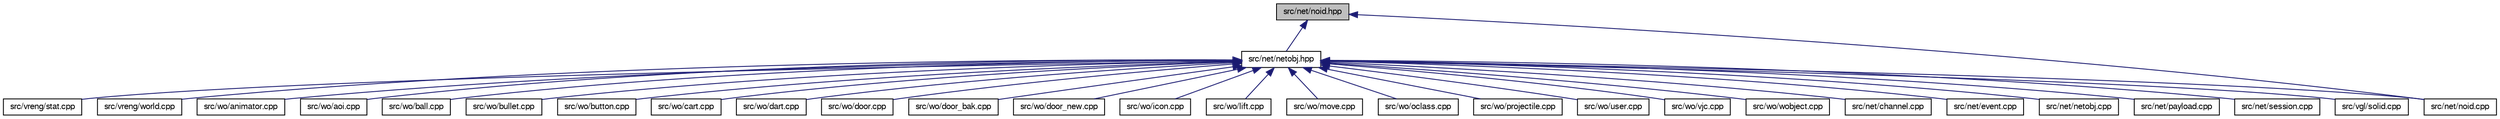 digraph "src/net/noid.hpp"
{
 // LATEX_PDF_SIZE
  bgcolor="transparent";
  edge [fontname="FreeSans",fontsize="10",labelfontname="FreeSans",labelfontsize="10"];
  node [fontname="FreeSans",fontsize="10",shape=record];
  Node1 [label="src/net/noid.hpp",height=0.2,width=0.4,color="black", fillcolor="grey75", style="filled", fontcolor="black",tooltip=" "];
  Node1 -> Node2 [dir="back",color="midnightblue",fontsize="10",style="solid",fontname="FreeSans"];
  Node2 [label="src/net/netobj.hpp",height=0.2,width=0.4,color="black",URL="$a00884.html",tooltip=" "];
  Node2 -> Node3 [dir="back",color="midnightblue",fontsize="10",style="solid",fontname="FreeSans"];
  Node3 [label="src/vreng/stat.cpp",height=0.2,width=0.4,color="black",URL="$a00104.html",tooltip=" "];
  Node2 -> Node4 [dir="back",color="midnightblue",fontsize="10",style="solid",fontname="FreeSans"];
  Node4 [label="src/vreng/world.cpp",height=0.2,width=0.4,color="black",URL="$a00146.html",tooltip=" "];
  Node2 -> Node5 [dir="back",color="midnightblue",fontsize="10",style="solid",fontname="FreeSans"];
  Node5 [label="src/wo/animator.cpp",height=0.2,width=0.4,color="black",URL="$a00278.html",tooltip=" "];
  Node2 -> Node6 [dir="back",color="midnightblue",fontsize="10",style="solid",fontname="FreeSans"];
  Node6 [label="src/wo/aoi.cpp",height=0.2,width=0.4,color="black",URL="$a00290.html",tooltip=" "];
  Node2 -> Node7 [dir="back",color="midnightblue",fontsize="10",style="solid",fontname="FreeSans"];
  Node7 [label="src/wo/ball.cpp",height=0.2,width=0.4,color="black",URL="$a00302.html",tooltip=" "];
  Node2 -> Node8 [dir="back",color="midnightblue",fontsize="10",style="solid",fontname="FreeSans"];
  Node8 [label="src/wo/bullet.cpp",height=0.2,width=0.4,color="black",URL="$a00332.html",tooltip=" "];
  Node2 -> Node9 [dir="back",color="midnightblue",fontsize="10",style="solid",fontname="FreeSans"];
  Node9 [label="src/wo/button.cpp",height=0.2,width=0.4,color="black",URL="$a00344.html",tooltip=" "];
  Node2 -> Node10 [dir="back",color="midnightblue",fontsize="10",style="solid",fontname="FreeSans"];
  Node10 [label="src/wo/cart.cpp",height=0.2,width=0.4,color="black",URL="$a00356.html",tooltip=" "];
  Node2 -> Node11 [dir="back",color="midnightblue",fontsize="10",style="solid",fontname="FreeSans"];
  Node11 [label="src/wo/dart.cpp",height=0.2,width=0.4,color="black",URL="$a00395.html",tooltip=" "];
  Node2 -> Node12 [dir="back",color="midnightblue",fontsize="10",style="solid",fontname="FreeSans"];
  Node12 [label="src/wo/door.cpp",height=0.2,width=0.4,color="black",URL="$a00407.html",tooltip=" "];
  Node2 -> Node13 [dir="back",color="midnightblue",fontsize="10",style="solid",fontname="FreeSans"];
  Node13 [label="src/wo/door_bak.cpp",height=0.2,width=0.4,color="black",URL="$a00413.html",tooltip=" "];
  Node2 -> Node14 [dir="back",color="midnightblue",fontsize="10",style="solid",fontname="FreeSans"];
  Node14 [label="src/wo/door_new.cpp",height=0.2,width=0.4,color="black",URL="$a00419.html",tooltip=" "];
  Node2 -> Node15 [dir="back",color="midnightblue",fontsize="10",style="solid",fontname="FreeSans"];
  Node15 [label="src/wo/icon.cpp",height=0.2,width=0.4,color="black",URL="$a00545.html",tooltip=" "];
  Node2 -> Node16 [dir="back",color="midnightblue",fontsize="10",style="solid",fontname="FreeSans"];
  Node16 [label="src/wo/lift.cpp",height=0.2,width=0.4,color="black",URL="$a00557.html",tooltip=" "];
  Node2 -> Node17 [dir="back",color="midnightblue",fontsize="10",style="solid",fontname="FreeSans"];
  Node17 [label="src/wo/move.cpp",height=0.2,width=0.4,color="black",URL="$a00593.html",tooltip=" "];
  Node2 -> Node18 [dir="back",color="midnightblue",fontsize="10",style="solid",fontname="FreeSans"];
  Node18 [label="src/wo/oclass.cpp",height=0.2,width=0.4,color="black",URL="$a00623.html",tooltip=" "];
  Node2 -> Node19 [dir="back",color="midnightblue",fontsize="10",style="solid",fontname="FreeSans"];
  Node19 [label="src/wo/projectile.cpp",height=0.2,width=0.4,color="black",URL="$a00653.html",tooltip=" "];
  Node2 -> Node20 [dir="back",color="midnightblue",fontsize="10",style="solid",fontname="FreeSans"];
  Node20 [label="src/wo/user.cpp",height=0.2,width=0.4,color="black",URL="$a00785.html",tooltip=" "];
  Node2 -> Node21 [dir="back",color="midnightblue",fontsize="10",style="solid",fontname="FreeSans"];
  Node21 [label="src/wo/vjc.cpp",height=0.2,width=0.4,color="black",URL="$a00791.html",tooltip=" "];
  Node2 -> Node22 [dir="back",color="midnightblue",fontsize="10",style="solid",fontname="FreeSans"];
  Node22 [label="src/wo/wobject.cpp",height=0.2,width=0.4,color="black",URL="$a00863.html",tooltip=" "];
  Node2 -> Node23 [dir="back",color="midnightblue",fontsize="10",style="solid",fontname="FreeSans"];
  Node23 [label="src/net/channel.cpp",height=0.2,width=0.4,color="black",URL="$a00869.html",tooltip=" "];
  Node2 -> Node24 [dir="back",color="midnightblue",fontsize="10",style="solid",fontname="FreeSans"];
  Node24 [label="src/net/event.cpp",height=0.2,width=0.4,color="black",URL="$a00875.html",tooltip=" "];
  Node2 -> Node25 [dir="back",color="midnightblue",fontsize="10",style="solid",fontname="FreeSans"];
  Node25 [label="src/net/netobj.cpp",height=0.2,width=0.4,color="black",URL="$a00881.html",tooltip=" "];
  Node2 -> Node26 [dir="back",color="midnightblue",fontsize="10",style="solid",fontname="FreeSans"];
  Node26 [label="src/net/noid.cpp",height=0.2,width=0.4,color="black",URL="$a00893.html",tooltip=" "];
  Node2 -> Node27 [dir="back",color="midnightblue",fontsize="10",style="solid",fontname="FreeSans"];
  Node27 [label="src/net/payload.cpp",height=0.2,width=0.4,color="black",URL="$a00899.html",tooltip=" "];
  Node2 -> Node28 [dir="back",color="midnightblue",fontsize="10",style="solid",fontname="FreeSans"];
  Node28 [label="src/net/session.cpp",height=0.2,width=0.4,color="black",URL="$a00917.html",tooltip=" "];
  Node2 -> Node29 [dir="back",color="midnightblue",fontsize="10",style="solid",fontname="FreeSans"];
  Node29 [label="src/vgl/solid.cpp",height=0.2,width=0.4,color="black",URL="$a00995.html",tooltip=" "];
  Node1 -> Node26 [dir="back",color="midnightblue",fontsize="10",style="solid",fontname="FreeSans"];
}
